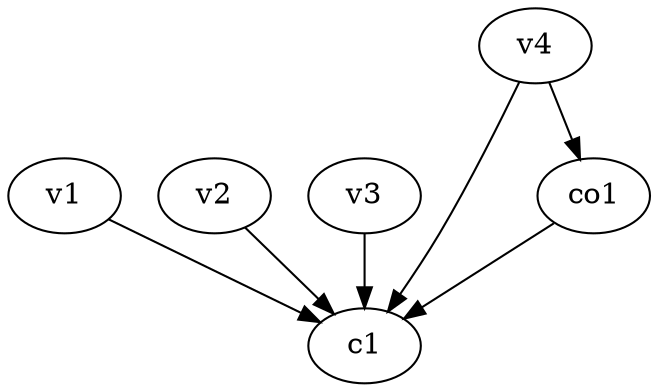 strict digraph  {
c1;
v1;
v2;
v3;
v4;
co1;
v1 -> c1  [weight=1];
v2 -> c1  [weight=1];
v3 -> c1  [weight=1];
v4 -> c1  [weight=1];
v4 -> co1  [weight=1];
co1 -> c1  [weight=1];
}
